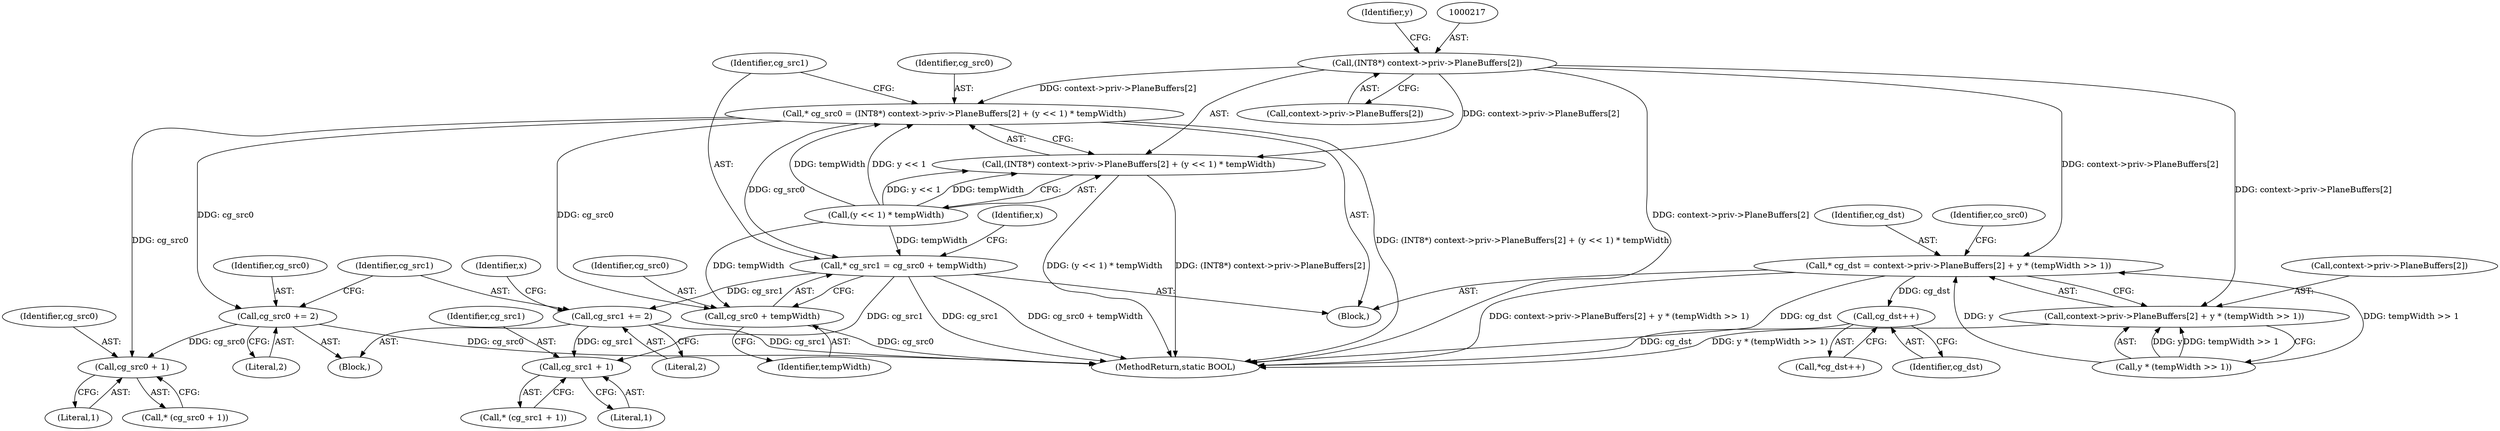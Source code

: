 digraph "0_FreeRDP_d1112c279bd1a327e8e4d0b5f371458bf2579659_6@array" {
"1000216" [label="(Call,(INT8*) context->priv->PlaneBuffers[2])"];
"1000173" [label="(Call,* cg_dst = context->priv->PlaneBuffers[2] + y * (tempWidth >> 1))"];
"1000281" [label="(Call,cg_dst++)"];
"1000175" [label="(Call,context->priv->PlaneBuffers[2] + y * (tempWidth >> 1))"];
"1000213" [label="(Call,* cg_src0 = (INT8*) context->priv->PlaneBuffers[2] + (y << 1) * tempWidth)"];
"1000231" [label="(Call,* cg_src1 = cg_src0 + tempWidth)"];
"1000306" [label="(Call,cg_src1 + 1)"];
"1000319" [label="(Call,cg_src1 += 2)"];
"1000233" [label="(Call,cg_src0 + tempWidth)"];
"1000295" [label="(Call,cg_src0 + 1)"];
"1000316" [label="(Call,cg_src0 += 2)"];
"1000215" [label="(Call,(INT8*) context->priv->PlaneBuffers[2] + (y << 1) * tempWidth)"];
"1000183" [label="(Call,y * (tempWidth >> 1))"];
"1000155" [label="(Block,)"];
"1000174" [label="(Identifier,cg_dst)"];
"1000246" [label="(Identifier,x)"];
"1000218" [label="(Call,context->priv->PlaneBuffers[2])"];
"1000232" [label="(Identifier,cg_src1)"];
"1000176" [label="(Call,context->priv->PlaneBuffers[2])"];
"1000173" [label="(Call,* cg_dst = context->priv->PlaneBuffers[2] + y * (tempWidth >> 1))"];
"1000296" [label="(Identifier,cg_src0)"];
"1000190" [label="(Identifier,co_src0)"];
"1000216" [label="(Call,(INT8*) context->priv->PlaneBuffers[2])"];
"1000233" [label="(Call,cg_src0 + tempWidth)"];
"1000318" [label="(Literal,2)"];
"1000316" [label="(Call,cg_src0 += 2)"];
"1000319" [label="(Call,cg_src1 += 2)"];
"1000324" [label="(MethodReturn,static BOOL)"];
"1000225" [label="(Call,(y << 1) * tempWidth)"];
"1000175" [label="(Call,context->priv->PlaneBuffers[2] + y * (tempWidth >> 1))"];
"1000213" [label="(Call,* cg_src0 = (INT8*) context->priv->PlaneBuffers[2] + (y << 1) * tempWidth)"];
"1000235" [label="(Identifier,tempWidth)"];
"1000297" [label="(Literal,1)"];
"1000305" [label="(Call,* (cg_src1 + 1))"];
"1000215" [label="(Call,(INT8*) context->priv->PlaneBuffers[2] + (y << 1) * tempWidth)"];
"1000280" [label="(Call,*cg_dst++)"];
"1000282" [label="(Identifier,cg_dst)"];
"1000231" [label="(Call,* cg_src1 = cg_src0 + tempWidth)"];
"1000294" [label="(Call,* (cg_src0 + 1))"];
"1000227" [label="(Identifier,y)"];
"1000308" [label="(Literal,1)"];
"1000307" [label="(Identifier,cg_src1)"];
"1000234" [label="(Identifier,cg_src0)"];
"1000306" [label="(Call,cg_src1 + 1)"];
"1000320" [label="(Identifier,cg_src1)"];
"1000247" [label="(Block,)"];
"1000317" [label="(Identifier,cg_src0)"];
"1000214" [label="(Identifier,cg_src0)"];
"1000321" [label="(Literal,2)"];
"1000238" [label="(Identifier,x)"];
"1000295" [label="(Call,cg_src0 + 1)"];
"1000281" [label="(Call,cg_dst++)"];
"1000216" -> "1000215"  [label="AST: "];
"1000216" -> "1000218"  [label="CFG: "];
"1000217" -> "1000216"  [label="AST: "];
"1000218" -> "1000216"  [label="AST: "];
"1000227" -> "1000216"  [label="CFG: "];
"1000216" -> "1000324"  [label="DDG: context->priv->PlaneBuffers[2]"];
"1000216" -> "1000173"  [label="DDG: context->priv->PlaneBuffers[2]"];
"1000216" -> "1000175"  [label="DDG: context->priv->PlaneBuffers[2]"];
"1000216" -> "1000213"  [label="DDG: context->priv->PlaneBuffers[2]"];
"1000216" -> "1000215"  [label="DDG: context->priv->PlaneBuffers[2]"];
"1000173" -> "1000155"  [label="AST: "];
"1000173" -> "1000175"  [label="CFG: "];
"1000174" -> "1000173"  [label="AST: "];
"1000175" -> "1000173"  [label="AST: "];
"1000190" -> "1000173"  [label="CFG: "];
"1000173" -> "1000324"  [label="DDG: cg_dst"];
"1000173" -> "1000324"  [label="DDG: context->priv->PlaneBuffers[2] + y * (tempWidth >> 1)"];
"1000183" -> "1000173"  [label="DDG: y"];
"1000183" -> "1000173"  [label="DDG: tempWidth >> 1"];
"1000173" -> "1000281"  [label="DDG: cg_dst"];
"1000281" -> "1000280"  [label="AST: "];
"1000281" -> "1000282"  [label="CFG: "];
"1000282" -> "1000281"  [label="AST: "];
"1000280" -> "1000281"  [label="CFG: "];
"1000281" -> "1000324"  [label="DDG: cg_dst"];
"1000175" -> "1000183"  [label="CFG: "];
"1000176" -> "1000175"  [label="AST: "];
"1000183" -> "1000175"  [label="AST: "];
"1000175" -> "1000324"  [label="DDG: y * (tempWidth >> 1)"];
"1000183" -> "1000175"  [label="DDG: y"];
"1000183" -> "1000175"  [label="DDG: tempWidth >> 1"];
"1000213" -> "1000155"  [label="AST: "];
"1000213" -> "1000215"  [label="CFG: "];
"1000214" -> "1000213"  [label="AST: "];
"1000215" -> "1000213"  [label="AST: "];
"1000232" -> "1000213"  [label="CFG: "];
"1000213" -> "1000324"  [label="DDG: (INT8*) context->priv->PlaneBuffers[2] + (y << 1) * tempWidth"];
"1000225" -> "1000213"  [label="DDG: y << 1"];
"1000225" -> "1000213"  [label="DDG: tempWidth"];
"1000213" -> "1000231"  [label="DDG: cg_src0"];
"1000213" -> "1000233"  [label="DDG: cg_src0"];
"1000213" -> "1000295"  [label="DDG: cg_src0"];
"1000213" -> "1000316"  [label="DDG: cg_src0"];
"1000231" -> "1000155"  [label="AST: "];
"1000231" -> "1000233"  [label="CFG: "];
"1000232" -> "1000231"  [label="AST: "];
"1000233" -> "1000231"  [label="AST: "];
"1000238" -> "1000231"  [label="CFG: "];
"1000231" -> "1000324"  [label="DDG: cg_src0 + tempWidth"];
"1000231" -> "1000324"  [label="DDG: cg_src1"];
"1000225" -> "1000231"  [label="DDG: tempWidth"];
"1000231" -> "1000306"  [label="DDG: cg_src1"];
"1000231" -> "1000319"  [label="DDG: cg_src1"];
"1000306" -> "1000305"  [label="AST: "];
"1000306" -> "1000308"  [label="CFG: "];
"1000307" -> "1000306"  [label="AST: "];
"1000308" -> "1000306"  [label="AST: "];
"1000305" -> "1000306"  [label="CFG: "];
"1000319" -> "1000306"  [label="DDG: cg_src1"];
"1000319" -> "1000247"  [label="AST: "];
"1000319" -> "1000321"  [label="CFG: "];
"1000320" -> "1000319"  [label="AST: "];
"1000321" -> "1000319"  [label="AST: "];
"1000246" -> "1000319"  [label="CFG: "];
"1000319" -> "1000324"  [label="DDG: cg_src1"];
"1000233" -> "1000235"  [label="CFG: "];
"1000234" -> "1000233"  [label="AST: "];
"1000235" -> "1000233"  [label="AST: "];
"1000233" -> "1000324"  [label="DDG: cg_src0"];
"1000225" -> "1000233"  [label="DDG: tempWidth"];
"1000295" -> "1000294"  [label="AST: "];
"1000295" -> "1000297"  [label="CFG: "];
"1000296" -> "1000295"  [label="AST: "];
"1000297" -> "1000295"  [label="AST: "];
"1000294" -> "1000295"  [label="CFG: "];
"1000316" -> "1000295"  [label="DDG: cg_src0"];
"1000316" -> "1000247"  [label="AST: "];
"1000316" -> "1000318"  [label="CFG: "];
"1000317" -> "1000316"  [label="AST: "];
"1000318" -> "1000316"  [label="AST: "];
"1000320" -> "1000316"  [label="CFG: "];
"1000316" -> "1000324"  [label="DDG: cg_src0"];
"1000215" -> "1000225"  [label="CFG: "];
"1000225" -> "1000215"  [label="AST: "];
"1000215" -> "1000324"  [label="DDG: (y << 1) * tempWidth"];
"1000215" -> "1000324"  [label="DDG: (INT8*) context->priv->PlaneBuffers[2]"];
"1000225" -> "1000215"  [label="DDG: y << 1"];
"1000225" -> "1000215"  [label="DDG: tempWidth"];
}
